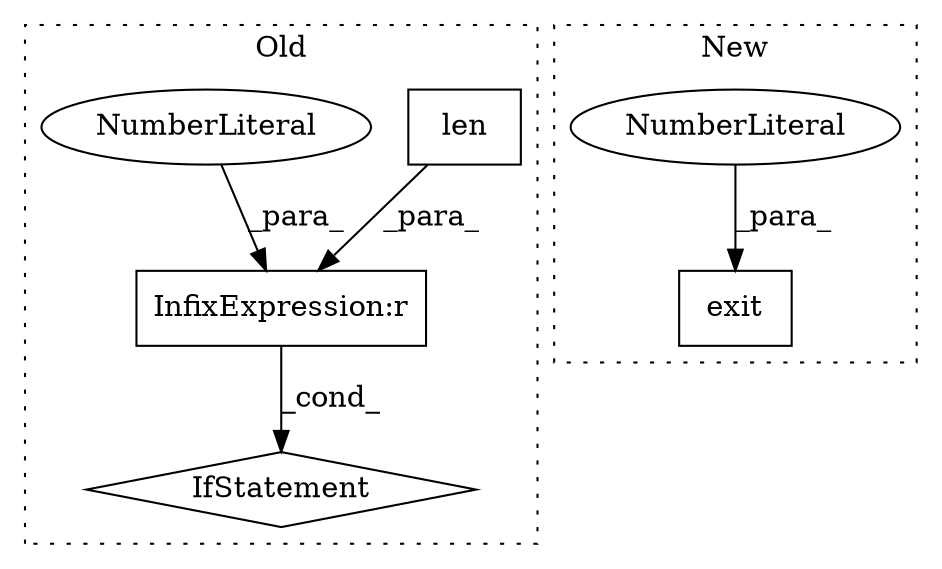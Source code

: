 digraph G {
subgraph cluster0 {
1 [label="len" a="32" s="3371,3390" l="4,1" shape="box"];
3 [label="IfStatement" a="25" s="3367,3396" l="4,2" shape="diamond"];
5 [label="InfixExpression:r" a="27" s="3391" l="4" shape="box"];
6 [label="NumberLiteral" a="34" s="3395" l="1" shape="ellipse"];
label = "Old";
style="dotted";
}
subgraph cluster1 {
2 [label="exit" a="32" s="3137,3143" l="5,1" shape="box"];
4 [label="NumberLiteral" a="34" s="3142" l="1" shape="ellipse"];
label = "New";
style="dotted";
}
1 -> 5 [label="_para_"];
4 -> 2 [label="_para_"];
5 -> 3 [label="_cond_"];
6 -> 5 [label="_para_"];
}